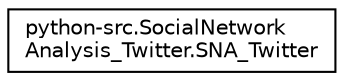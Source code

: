 digraph "Graphical Class Hierarchy"
{
 // LATEX_PDF_SIZE
  edge [fontname="Helvetica",fontsize="10",labelfontname="Helvetica",labelfontsize="10"];
  node [fontname="Helvetica",fontsize="10",shape=record];
  rankdir="LR";
  Node0 [label="python-src.SocialNetwork\lAnalysis_Twitter.SNA_Twitter",height=0.2,width=0.4,color="black", fillcolor="white", style="filled",URL="$classpython-src_1_1SocialNetworkAnalysis__Twitter_1_1SNA__Twitter.html",tooltip=" "];
}
